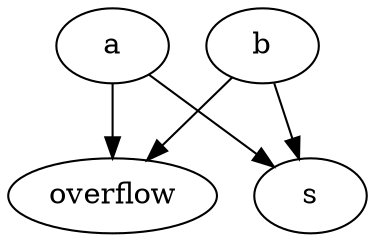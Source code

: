 strict digraph "" {
	a -> overflow	[weight=2.0];
	a -> s	[weight=1.0];
	b -> overflow	[weight=2.0];
	b -> s	[weight=1.0];
}

